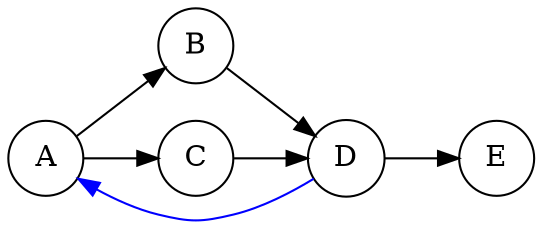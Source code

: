digraph G {

    rankdir = LR;
    
    node [shape = circle];

    A -> B;
    A -> C;
    B -> D;
    C -> D;
    D -> E;
    
    D -> A [color = blue];
}